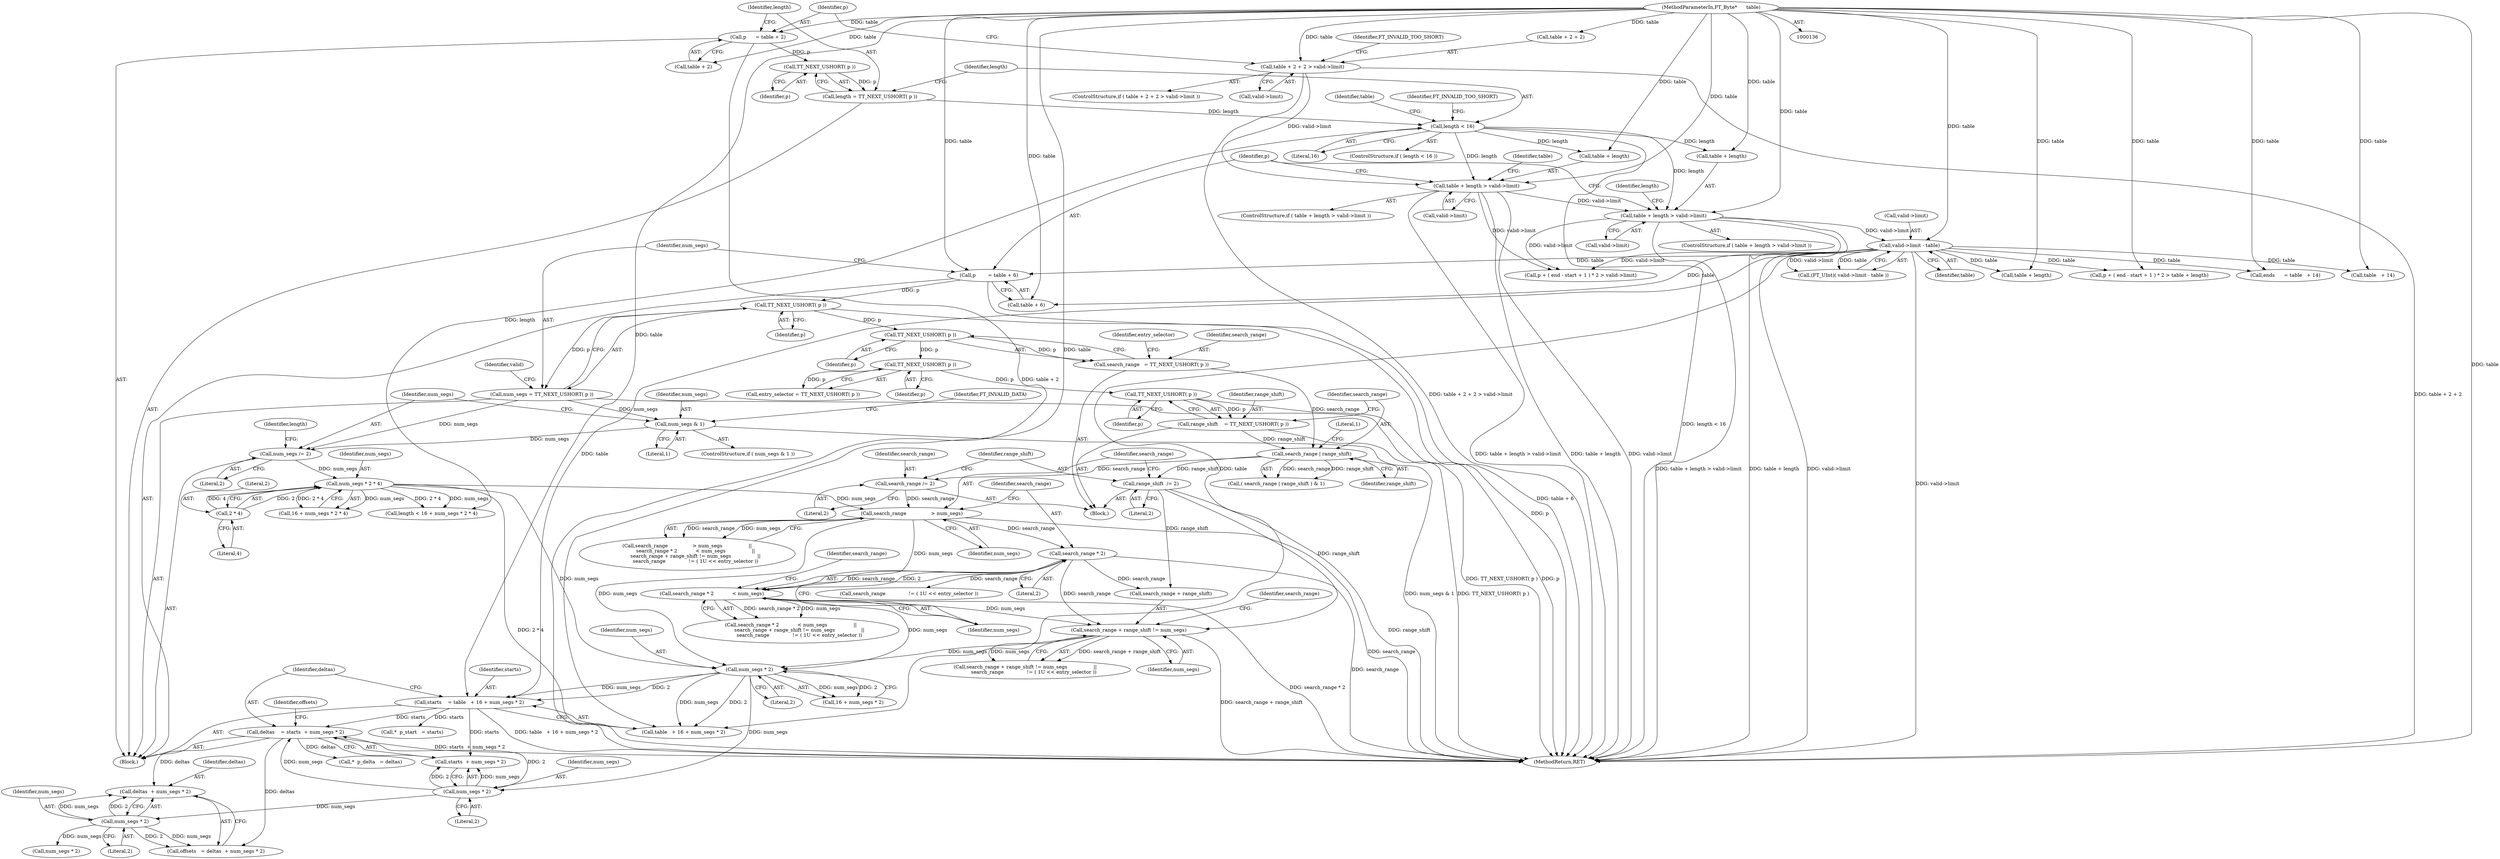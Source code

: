 digraph "0_savannah_9bd20b7304aae61de5d50ac359cf27132bafd4c1@pointer" {
"1000319" [label="(Call,deltas  + num_segs * 2)"];
"1000310" [label="(Call,deltas    = starts  + num_segs * 2)"];
"1000301" [label="(Call,starts    = table   + 16 + num_segs * 2)"];
"1000137" [label="(MethodParameterIn,FT_Byte*      table)"];
"1000198" [label="(Call,valid->limit - table)"];
"1000186" [label="(Call,table + length > valid->limit)"];
"1000173" [label="(Call,length < 16)"];
"1000168" [label="(Call,length = TT_NEXT_USHORT( p ))"];
"1000170" [label="(Call,TT_NEXT_USHORT( p ))"];
"1000163" [label="(Call,p      = table + 2)"];
"1000178" [label="(Call,table + length > valid->limit)"];
"1000153" [label="(Call,table + 2 + 2 > valid->limit)"];
"1000307" [label="(Call,num_segs * 2)"];
"1000232" [label="(Call,num_segs * 2 * 4)"];
"1000224" [label="(Call,num_segs /= 2)"];
"1000220" [label="(Call,num_segs & 1)"];
"1000208" [label="(Call,num_segs = TT_NEXT_USHORT( p ))"];
"1000210" [label="(Call,TT_NEXT_USHORT( p ))"];
"1000203" [label="(Call,p        = table + 6)"];
"1000234" [label="(Call,2 * 4)"];
"1000285" [label="(Call,search_range + range_shift != num_segs)"];
"1000280" [label="(Call,search_range * 2)"];
"1000275" [label="(Call,search_range                > num_segs)"];
"1000267" [label="(Call,search_range /= 2)"];
"1000262" [label="(Call,search_range | range_shift)"];
"1000246" [label="(Call,search_range   = TT_NEXT_USHORT( p ))"];
"1000248" [label="(Call,TT_NEXT_USHORT( p ))"];
"1000256" [label="(Call,range_shift    = TT_NEXT_USHORT( p ))"];
"1000258" [label="(Call,TT_NEXT_USHORT( p ))"];
"1000253" [label="(Call,TT_NEXT_USHORT( p ))"];
"1000270" [label="(Call,range_shift  /= 2)"];
"1000279" [label="(Call,search_range * 2            < num_segs)"];
"1000314" [label="(Call,num_segs * 2)"];
"1000321" [label="(Call,num_segs * 2)"];
"1000309" [label="(Literal,2)"];
"1000249" [label="(Identifier,p)"];
"1000311" [label="(Identifier,deltas)"];
"1000376" [label="(Call,*  p_delta   = deltas)"];
"1000186" [label="(Call,table + length > valid->limit)"];
"1000285" [label="(Call,search_range + range_shift != num_segs)"];
"1000265" [label="(Literal,1)"];
"1000287" [label="(Identifier,search_range)"];
"1000170" [label="(Call,TT_NEXT_USHORT( p ))"];
"1000258" [label="(Call,TT_NEXT_USHORT( p ))"];
"1000234" [label="(Call,2 * 4)"];
"1000163" [label="(Call,p      = table + 2)"];
"1000271" [label="(Identifier,range_shift)"];
"1000318" [label="(Identifier,offsets)"];
"1000190" [label="(Call,valid->limit)"];
"1000159" [label="(Call,valid->limit)"];
"1000281" [label="(Identifier,search_range)"];
"1000225" [label="(Identifier,num_segs)"];
"1000276" [label="(Identifier,search_range)"];
"1000263" [label="(Identifier,search_range)"];
"1000254" [label="(Identifier,p)"];
"1000188" [label="(Identifier,table)"];
"1000215" [label="(Identifier,valid)"];
"1000251" [label="(Call,entry_selector = TT_NEXT_USHORT( p ))"];
"1000179" [label="(Call,table + length)"];
"1000205" [label="(Call,table + 6)"];
"1000279" [label="(Call,search_range * 2            < num_segs)"];
"1000202" [label="(Identifier,table)"];
"1000154" [label="(Call,table + 2 + 2)"];
"1000139" [label="(Block,)"];
"1000256" [label="(Call,range_shift    = TT_NEXT_USHORT( p ))"];
"1000219" [label="(ControlStructure,if ( num_segs & 1 ))"];
"1000283" [label="(Identifier,num_segs)"];
"1000508" [label="(Call,p + ( end - start + 1 ) * 2 > valid->limit)"];
"1000286" [label="(Call,search_range + range_shift)"];
"1000472" [label="(Call,p + ( end - start + 1 ) * 2 > table + length)"];
"1000277" [label="(Identifier,num_segs)"];
"1000322" [label="(Identifier,num_segs)"];
"1000278" [label="(Call,search_range * 2            < num_segs                 ||\n           search_range + range_shift != num_segs                 ||\n           search_range               != ( 1U << entry_selector ))"];
"1000222" [label="(Literal,1)"];
"1000315" [label="(Identifier,num_segs)"];
"1000296" [label="(Call,ends      = table   + 14)"];
"1000284" [label="(Call,search_range + range_shift != num_segs                 ||\n           search_range               != ( 1U << entry_selector ))"];
"1000175" [label="(Literal,16)"];
"1000164" [label="(Identifier,p)"];
"1000168" [label="(Call,length = TT_NEXT_USHORT( p ))"];
"1000305" [label="(Call,16 + num_segs * 2)"];
"1000269" [label="(Literal,2)"];
"1000226" [label="(Literal,2)"];
"1000261" [label="(Call,( search_range | range_shift ) & 1)"];
"1000230" [label="(Call,16 + num_segs * 2 * 4)"];
"1000253" [label="(Call,TT_NEXT_USHORT( p ))"];
"1000312" [label="(Call,starts  + num_segs * 2)"];
"1000252" [label="(Identifier,entry_selector)"];
"1000196" [label="(Call,(FT_UInt)( valid->limit - table ))"];
"1000229" [label="(Identifier,length)"];
"1000223" [label="(Identifier,FT_INVALID_DATA)"];
"1000211" [label="(Identifier,p)"];
"1000153" [label="(Call,table + 2 + 2 > valid->limit)"];
"1000173" [label="(Call,length < 16)"];
"1000291" [label="(Identifier,search_range)"];
"1000316" [label="(Literal,2)"];
"1000368" [label="(Call,*  p_start   = starts)"];
"1000210" [label="(Call,TT_NEXT_USHORT( p ))"];
"1000262" [label="(Call,search_range | range_shift)"];
"1000182" [label="(Call,valid->limit)"];
"1000290" [label="(Call,search_range               != ( 1U << entry_selector ))"];
"1000187" [label="(Call,table + length)"];
"1000270" [label="(Call,range_shift  /= 2)"];
"1000302" [label="(Identifier,starts)"];
"1000172" [label="(ControlStructure,if ( length < 16 ))"];
"1000185" [label="(ControlStructure,if ( table + length > valid->limit ))"];
"1000165" [label="(Call,table + 2)"];
"1000232" [label="(Call,num_segs * 2 * 4)"];
"1000209" [label="(Identifier,num_segs)"];
"1000235" [label="(Literal,2)"];
"1000257" [label="(Identifier,range_shift)"];
"1000236" [label="(Literal,4)"];
"1000137" [label="(MethodParameterIn,FT_Byte*      table)"];
"1000303" [label="(Call,table   + 16 + num_segs * 2)"];
"1000221" [label="(Identifier,num_segs)"];
"1000282" [label="(Literal,2)"];
"1000319" [label="(Call,deltas  + num_segs * 2)"];
"1000199" [label="(Call,valid->limit)"];
"1000247" [label="(Identifier,search_range)"];
"1000601" [label="(MethodReturn,RET)"];
"1000204" [label="(Identifier,p)"];
"1000162" [label="(Identifier,FT_INVALID_TOO_SHORT)"];
"1000177" [label="(ControlStructure,if ( table + length > valid->limit ))"];
"1000195" [label="(Identifier,length)"];
"1000314" [label="(Call,num_segs * 2)"];
"1000174" [label="(Identifier,length)"];
"1000208" [label="(Call,num_segs = TT_NEXT_USHORT( p ))"];
"1000308" [label="(Identifier,num_segs)"];
"1000267" [label="(Call,search_range /= 2)"];
"1000274" [label="(Call,search_range                > num_segs                 ||\n           search_range * 2            < num_segs                 ||\n           search_range + range_shift != num_segs                 ||\n           search_range               != ( 1U << entry_selector ))"];
"1000298" [label="(Call,table   + 14)"];
"1000171" [label="(Identifier,p)"];
"1000323" [label="(Literal,2)"];
"1000246" [label="(Call,search_range   = TT_NEXT_USHORT( p ))"];
"1000264" [label="(Identifier,range_shift)"];
"1000280" [label="(Call,search_range * 2)"];
"1000482" [label="(Call,table + length)"];
"1000272" [label="(Literal,2)"];
"1000228" [label="(Call,length < 16 + num_segs * 2 * 4)"];
"1000268" [label="(Identifier,search_range)"];
"1000203" [label="(Call,p        = table + 6)"];
"1000317" [label="(Call,offsets   = deltas  + num_segs * 2)"];
"1000224" [label="(Call,num_segs /= 2)"];
"1000233" [label="(Identifier,num_segs)"];
"1000244" [label="(Block,)"];
"1000320" [label="(Identifier,deltas)"];
"1000248" [label="(Call,TT_NEXT_USHORT( p ))"];
"1000176" [label="(Identifier,FT_INVALID_TOO_SHORT)"];
"1000275" [label="(Call,search_range                > num_segs)"];
"1000152" [label="(ControlStructure,if ( table + 2 + 2 > valid->limit ))"];
"1000180" [label="(Identifier,table)"];
"1000321" [label="(Call,num_segs * 2)"];
"1000198" [label="(Call,valid->limit - table)"];
"1000289" [label="(Identifier,num_segs)"];
"1000178" [label="(Call,table + length > valid->limit)"];
"1000220" [label="(Call,num_segs & 1)"];
"1000259" [label="(Identifier,p)"];
"1000307" [label="(Call,num_segs * 2)"];
"1000328" [label="(Call,num_segs * 2)"];
"1000301" [label="(Call,starts    = table   + 16 + num_segs * 2)"];
"1000169" [label="(Identifier,length)"];
"1000310" [label="(Call,deltas    = starts  + num_segs * 2)"];
"1000319" -> "1000317"  [label="AST: "];
"1000319" -> "1000321"  [label="CFG: "];
"1000320" -> "1000319"  [label="AST: "];
"1000321" -> "1000319"  [label="AST: "];
"1000317" -> "1000319"  [label="CFG: "];
"1000310" -> "1000319"  [label="DDG: deltas"];
"1000321" -> "1000319"  [label="DDG: num_segs"];
"1000321" -> "1000319"  [label="DDG: 2"];
"1000310" -> "1000139"  [label="AST: "];
"1000310" -> "1000312"  [label="CFG: "];
"1000311" -> "1000310"  [label="AST: "];
"1000312" -> "1000310"  [label="AST: "];
"1000318" -> "1000310"  [label="CFG: "];
"1000310" -> "1000601"  [label="DDG: starts  + num_segs * 2"];
"1000301" -> "1000310"  [label="DDG: starts"];
"1000314" -> "1000310"  [label="DDG: num_segs"];
"1000314" -> "1000310"  [label="DDG: 2"];
"1000310" -> "1000317"  [label="DDG: deltas"];
"1000310" -> "1000376"  [label="DDG: deltas"];
"1000301" -> "1000139"  [label="AST: "];
"1000301" -> "1000303"  [label="CFG: "];
"1000302" -> "1000301"  [label="AST: "];
"1000303" -> "1000301"  [label="AST: "];
"1000311" -> "1000301"  [label="CFG: "];
"1000301" -> "1000601"  [label="DDG: table   + 16 + num_segs * 2"];
"1000137" -> "1000301"  [label="DDG: table"];
"1000198" -> "1000301"  [label="DDG: table"];
"1000307" -> "1000301"  [label="DDG: num_segs"];
"1000307" -> "1000301"  [label="DDG: 2"];
"1000301" -> "1000312"  [label="DDG: starts"];
"1000301" -> "1000368"  [label="DDG: starts"];
"1000137" -> "1000136"  [label="AST: "];
"1000137" -> "1000601"  [label="DDG: table"];
"1000137" -> "1000153"  [label="DDG: table"];
"1000137" -> "1000154"  [label="DDG: table"];
"1000137" -> "1000163"  [label="DDG: table"];
"1000137" -> "1000165"  [label="DDG: table"];
"1000137" -> "1000178"  [label="DDG: table"];
"1000137" -> "1000179"  [label="DDG: table"];
"1000137" -> "1000186"  [label="DDG: table"];
"1000137" -> "1000187"  [label="DDG: table"];
"1000137" -> "1000198"  [label="DDG: table"];
"1000137" -> "1000203"  [label="DDG: table"];
"1000137" -> "1000205"  [label="DDG: table"];
"1000137" -> "1000296"  [label="DDG: table"];
"1000137" -> "1000298"  [label="DDG: table"];
"1000137" -> "1000303"  [label="DDG: table"];
"1000137" -> "1000472"  [label="DDG: table"];
"1000137" -> "1000482"  [label="DDG: table"];
"1000198" -> "1000196"  [label="AST: "];
"1000198" -> "1000202"  [label="CFG: "];
"1000199" -> "1000198"  [label="AST: "];
"1000202" -> "1000198"  [label="AST: "];
"1000196" -> "1000198"  [label="CFG: "];
"1000198" -> "1000601"  [label="DDG: valid->limit"];
"1000198" -> "1000196"  [label="DDG: valid->limit"];
"1000198" -> "1000196"  [label="DDG: table"];
"1000186" -> "1000198"  [label="DDG: valid->limit"];
"1000198" -> "1000203"  [label="DDG: table"];
"1000198" -> "1000205"  [label="DDG: table"];
"1000198" -> "1000296"  [label="DDG: table"];
"1000198" -> "1000298"  [label="DDG: table"];
"1000198" -> "1000303"  [label="DDG: table"];
"1000198" -> "1000472"  [label="DDG: table"];
"1000198" -> "1000482"  [label="DDG: table"];
"1000198" -> "1000508"  [label="DDG: valid->limit"];
"1000186" -> "1000185"  [label="AST: "];
"1000186" -> "1000190"  [label="CFG: "];
"1000187" -> "1000186"  [label="AST: "];
"1000190" -> "1000186"  [label="AST: "];
"1000195" -> "1000186"  [label="CFG: "];
"1000204" -> "1000186"  [label="CFG: "];
"1000186" -> "1000601"  [label="DDG: table + length > valid->limit"];
"1000186" -> "1000601"  [label="DDG: table + length"];
"1000186" -> "1000601"  [label="DDG: valid->limit"];
"1000173" -> "1000186"  [label="DDG: length"];
"1000178" -> "1000186"  [label="DDG: valid->limit"];
"1000186" -> "1000508"  [label="DDG: valid->limit"];
"1000173" -> "1000172"  [label="AST: "];
"1000173" -> "1000175"  [label="CFG: "];
"1000174" -> "1000173"  [label="AST: "];
"1000175" -> "1000173"  [label="AST: "];
"1000176" -> "1000173"  [label="CFG: "];
"1000180" -> "1000173"  [label="CFG: "];
"1000173" -> "1000601"  [label="DDG: length < 16"];
"1000168" -> "1000173"  [label="DDG: length"];
"1000173" -> "1000178"  [label="DDG: length"];
"1000173" -> "1000179"  [label="DDG: length"];
"1000173" -> "1000187"  [label="DDG: length"];
"1000173" -> "1000228"  [label="DDG: length"];
"1000168" -> "1000139"  [label="AST: "];
"1000168" -> "1000170"  [label="CFG: "];
"1000169" -> "1000168"  [label="AST: "];
"1000170" -> "1000168"  [label="AST: "];
"1000174" -> "1000168"  [label="CFG: "];
"1000170" -> "1000168"  [label="DDG: p"];
"1000170" -> "1000171"  [label="CFG: "];
"1000171" -> "1000170"  [label="AST: "];
"1000163" -> "1000170"  [label="DDG: p"];
"1000163" -> "1000139"  [label="AST: "];
"1000163" -> "1000165"  [label="CFG: "];
"1000164" -> "1000163"  [label="AST: "];
"1000165" -> "1000163"  [label="AST: "];
"1000169" -> "1000163"  [label="CFG: "];
"1000163" -> "1000601"  [label="DDG: table + 2"];
"1000178" -> "1000177"  [label="AST: "];
"1000178" -> "1000182"  [label="CFG: "];
"1000179" -> "1000178"  [label="AST: "];
"1000182" -> "1000178"  [label="AST: "];
"1000188" -> "1000178"  [label="CFG: "];
"1000204" -> "1000178"  [label="CFG: "];
"1000178" -> "1000601"  [label="DDG: valid->limit"];
"1000178" -> "1000601"  [label="DDG: table + length > valid->limit"];
"1000178" -> "1000601"  [label="DDG: table + length"];
"1000153" -> "1000178"  [label="DDG: valid->limit"];
"1000178" -> "1000508"  [label="DDG: valid->limit"];
"1000153" -> "1000152"  [label="AST: "];
"1000153" -> "1000159"  [label="CFG: "];
"1000154" -> "1000153"  [label="AST: "];
"1000159" -> "1000153"  [label="AST: "];
"1000162" -> "1000153"  [label="CFG: "];
"1000164" -> "1000153"  [label="CFG: "];
"1000153" -> "1000601"  [label="DDG: table + 2 + 2 > valid->limit"];
"1000153" -> "1000601"  [label="DDG: table + 2 + 2"];
"1000307" -> "1000305"  [label="AST: "];
"1000307" -> "1000309"  [label="CFG: "];
"1000308" -> "1000307"  [label="AST: "];
"1000309" -> "1000307"  [label="AST: "];
"1000305" -> "1000307"  [label="CFG: "];
"1000307" -> "1000303"  [label="DDG: num_segs"];
"1000307" -> "1000303"  [label="DDG: 2"];
"1000307" -> "1000305"  [label="DDG: num_segs"];
"1000307" -> "1000305"  [label="DDG: 2"];
"1000232" -> "1000307"  [label="DDG: num_segs"];
"1000285" -> "1000307"  [label="DDG: num_segs"];
"1000275" -> "1000307"  [label="DDG: num_segs"];
"1000279" -> "1000307"  [label="DDG: num_segs"];
"1000307" -> "1000314"  [label="DDG: num_segs"];
"1000232" -> "1000230"  [label="AST: "];
"1000232" -> "1000234"  [label="CFG: "];
"1000233" -> "1000232"  [label="AST: "];
"1000234" -> "1000232"  [label="AST: "];
"1000230" -> "1000232"  [label="CFG: "];
"1000232" -> "1000601"  [label="DDG: 2 * 4"];
"1000232" -> "1000228"  [label="DDG: num_segs"];
"1000232" -> "1000228"  [label="DDG: 2 * 4"];
"1000232" -> "1000230"  [label="DDG: num_segs"];
"1000232" -> "1000230"  [label="DDG: 2 * 4"];
"1000224" -> "1000232"  [label="DDG: num_segs"];
"1000234" -> "1000232"  [label="DDG: 2"];
"1000234" -> "1000232"  [label="DDG: 4"];
"1000232" -> "1000275"  [label="DDG: num_segs"];
"1000224" -> "1000139"  [label="AST: "];
"1000224" -> "1000226"  [label="CFG: "];
"1000225" -> "1000224"  [label="AST: "];
"1000226" -> "1000224"  [label="AST: "];
"1000229" -> "1000224"  [label="CFG: "];
"1000220" -> "1000224"  [label="DDG: num_segs"];
"1000208" -> "1000224"  [label="DDG: num_segs"];
"1000220" -> "1000219"  [label="AST: "];
"1000220" -> "1000222"  [label="CFG: "];
"1000221" -> "1000220"  [label="AST: "];
"1000222" -> "1000220"  [label="AST: "];
"1000223" -> "1000220"  [label="CFG: "];
"1000225" -> "1000220"  [label="CFG: "];
"1000220" -> "1000601"  [label="DDG: num_segs & 1"];
"1000208" -> "1000220"  [label="DDG: num_segs"];
"1000208" -> "1000139"  [label="AST: "];
"1000208" -> "1000210"  [label="CFG: "];
"1000209" -> "1000208"  [label="AST: "];
"1000210" -> "1000208"  [label="AST: "];
"1000215" -> "1000208"  [label="CFG: "];
"1000208" -> "1000601"  [label="DDG: TT_NEXT_USHORT( p )"];
"1000210" -> "1000208"  [label="DDG: p"];
"1000210" -> "1000211"  [label="CFG: "];
"1000211" -> "1000210"  [label="AST: "];
"1000210" -> "1000601"  [label="DDG: p"];
"1000203" -> "1000210"  [label="DDG: p"];
"1000210" -> "1000248"  [label="DDG: p"];
"1000203" -> "1000139"  [label="AST: "];
"1000203" -> "1000205"  [label="CFG: "];
"1000204" -> "1000203"  [label="AST: "];
"1000205" -> "1000203"  [label="AST: "];
"1000209" -> "1000203"  [label="CFG: "];
"1000203" -> "1000601"  [label="DDG: table + 6"];
"1000234" -> "1000236"  [label="CFG: "];
"1000235" -> "1000234"  [label="AST: "];
"1000236" -> "1000234"  [label="AST: "];
"1000285" -> "1000284"  [label="AST: "];
"1000285" -> "1000289"  [label="CFG: "];
"1000286" -> "1000285"  [label="AST: "];
"1000289" -> "1000285"  [label="AST: "];
"1000291" -> "1000285"  [label="CFG: "];
"1000284" -> "1000285"  [label="CFG: "];
"1000285" -> "1000601"  [label="DDG: search_range + range_shift"];
"1000285" -> "1000284"  [label="DDG: search_range + range_shift"];
"1000285" -> "1000284"  [label="DDG: num_segs"];
"1000280" -> "1000285"  [label="DDG: search_range"];
"1000270" -> "1000285"  [label="DDG: range_shift"];
"1000279" -> "1000285"  [label="DDG: num_segs"];
"1000280" -> "1000279"  [label="AST: "];
"1000280" -> "1000282"  [label="CFG: "];
"1000281" -> "1000280"  [label="AST: "];
"1000282" -> "1000280"  [label="AST: "];
"1000283" -> "1000280"  [label="CFG: "];
"1000280" -> "1000601"  [label="DDG: search_range"];
"1000280" -> "1000279"  [label="DDG: search_range"];
"1000280" -> "1000279"  [label="DDG: 2"];
"1000275" -> "1000280"  [label="DDG: search_range"];
"1000280" -> "1000286"  [label="DDG: search_range"];
"1000280" -> "1000290"  [label="DDG: search_range"];
"1000275" -> "1000274"  [label="AST: "];
"1000275" -> "1000277"  [label="CFG: "];
"1000276" -> "1000275"  [label="AST: "];
"1000277" -> "1000275"  [label="AST: "];
"1000281" -> "1000275"  [label="CFG: "];
"1000274" -> "1000275"  [label="CFG: "];
"1000275" -> "1000601"  [label="DDG: search_range"];
"1000275" -> "1000274"  [label="DDG: search_range"];
"1000275" -> "1000274"  [label="DDG: num_segs"];
"1000267" -> "1000275"  [label="DDG: search_range"];
"1000275" -> "1000279"  [label="DDG: num_segs"];
"1000267" -> "1000244"  [label="AST: "];
"1000267" -> "1000269"  [label="CFG: "];
"1000268" -> "1000267"  [label="AST: "];
"1000269" -> "1000267"  [label="AST: "];
"1000271" -> "1000267"  [label="CFG: "];
"1000262" -> "1000267"  [label="DDG: search_range"];
"1000262" -> "1000261"  [label="AST: "];
"1000262" -> "1000264"  [label="CFG: "];
"1000263" -> "1000262"  [label="AST: "];
"1000264" -> "1000262"  [label="AST: "];
"1000265" -> "1000262"  [label="CFG: "];
"1000262" -> "1000261"  [label="DDG: search_range"];
"1000262" -> "1000261"  [label="DDG: range_shift"];
"1000246" -> "1000262"  [label="DDG: search_range"];
"1000256" -> "1000262"  [label="DDG: range_shift"];
"1000262" -> "1000270"  [label="DDG: range_shift"];
"1000246" -> "1000244"  [label="AST: "];
"1000246" -> "1000248"  [label="CFG: "];
"1000247" -> "1000246"  [label="AST: "];
"1000248" -> "1000246"  [label="AST: "];
"1000252" -> "1000246"  [label="CFG: "];
"1000248" -> "1000246"  [label="DDG: p"];
"1000248" -> "1000249"  [label="CFG: "];
"1000249" -> "1000248"  [label="AST: "];
"1000248" -> "1000253"  [label="DDG: p"];
"1000256" -> "1000244"  [label="AST: "];
"1000256" -> "1000258"  [label="CFG: "];
"1000257" -> "1000256"  [label="AST: "];
"1000258" -> "1000256"  [label="AST: "];
"1000263" -> "1000256"  [label="CFG: "];
"1000256" -> "1000601"  [label="DDG: TT_NEXT_USHORT( p )"];
"1000258" -> "1000256"  [label="DDG: p"];
"1000258" -> "1000259"  [label="CFG: "];
"1000259" -> "1000258"  [label="AST: "];
"1000258" -> "1000601"  [label="DDG: p"];
"1000253" -> "1000258"  [label="DDG: p"];
"1000253" -> "1000251"  [label="AST: "];
"1000253" -> "1000254"  [label="CFG: "];
"1000254" -> "1000253"  [label="AST: "];
"1000251" -> "1000253"  [label="CFG: "];
"1000253" -> "1000251"  [label="DDG: p"];
"1000270" -> "1000244"  [label="AST: "];
"1000270" -> "1000272"  [label="CFG: "];
"1000271" -> "1000270"  [label="AST: "];
"1000272" -> "1000270"  [label="AST: "];
"1000276" -> "1000270"  [label="CFG: "];
"1000270" -> "1000601"  [label="DDG: range_shift"];
"1000270" -> "1000286"  [label="DDG: range_shift"];
"1000279" -> "1000278"  [label="AST: "];
"1000279" -> "1000283"  [label="CFG: "];
"1000283" -> "1000279"  [label="AST: "];
"1000287" -> "1000279"  [label="CFG: "];
"1000278" -> "1000279"  [label="CFG: "];
"1000279" -> "1000601"  [label="DDG: search_range * 2"];
"1000279" -> "1000278"  [label="DDG: search_range * 2"];
"1000279" -> "1000278"  [label="DDG: num_segs"];
"1000314" -> "1000312"  [label="AST: "];
"1000314" -> "1000316"  [label="CFG: "];
"1000315" -> "1000314"  [label="AST: "];
"1000316" -> "1000314"  [label="AST: "];
"1000312" -> "1000314"  [label="CFG: "];
"1000314" -> "1000312"  [label="DDG: num_segs"];
"1000314" -> "1000312"  [label="DDG: 2"];
"1000314" -> "1000321"  [label="DDG: num_segs"];
"1000321" -> "1000323"  [label="CFG: "];
"1000322" -> "1000321"  [label="AST: "];
"1000323" -> "1000321"  [label="AST: "];
"1000321" -> "1000317"  [label="DDG: num_segs"];
"1000321" -> "1000317"  [label="DDG: 2"];
"1000321" -> "1000328"  [label="DDG: num_segs"];
}
